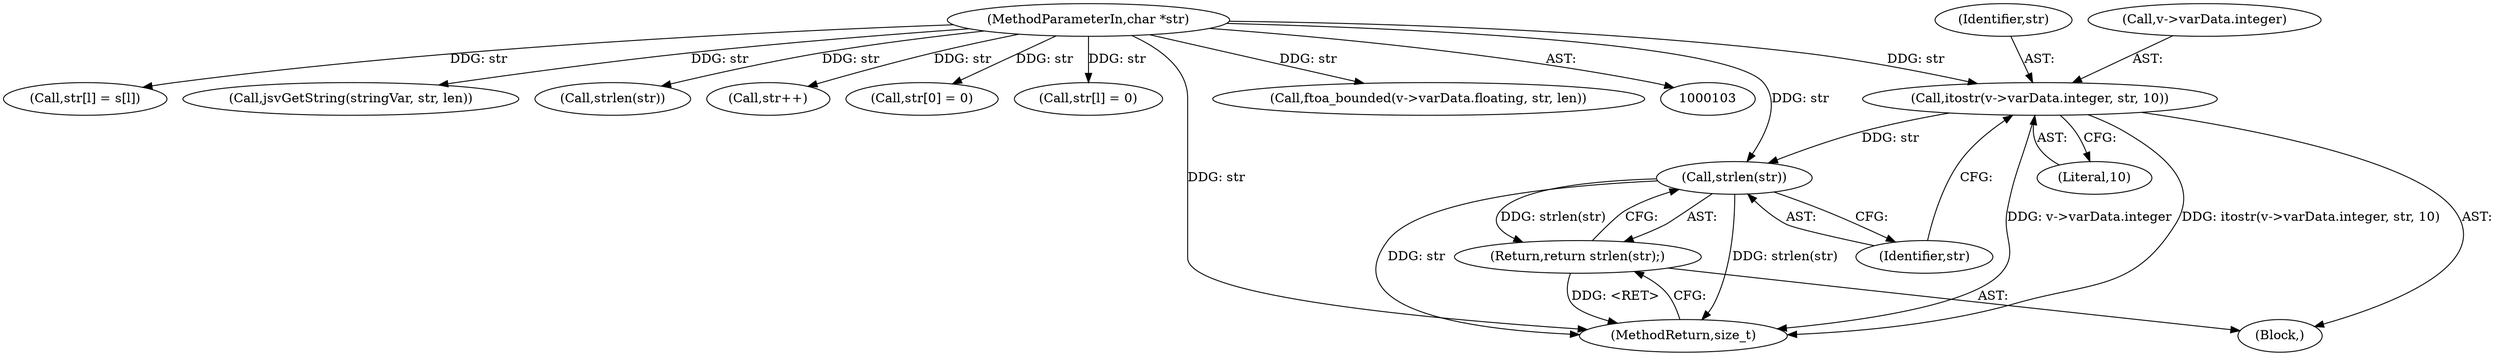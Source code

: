 digraph "0_Espruino_ce1924193862d58cb43d3d4d9dada710a8361b89@pointer" {
"1000155" [label="(Call,itostr(v->varData.integer, str, 10))"];
"1000105" [label="(MethodParameterIn,char *str)"];
"1000164" [label="(Call,strlen(str))"];
"1000163" [label="(Return,return strlen(str);)"];
"1000165" [label="(Identifier,str)"];
"1000164" [label="(Call,strlen(str))"];
"1000134" [label="(Call,str[l] = s[l])"];
"1000258" [label="(Call,jsvGetString(stringVar, str, len))"];
"1000163" [label="(Return,return strlen(str);)"];
"1000180" [label="(Call,strlen(str))"];
"1000161" [label="(Identifier,str)"];
"1000223" [label="(Call,str++)"];
"1000156" [label="(Call,v->varData.integer)"];
"1000105" [label="(MethodParameterIn,char *str)"];
"1000268" [label="(Call,str[0] = 0)"];
"1000154" [label="(Block,)"];
"1000143" [label="(Call,str[l] = 0)"];
"1000155" [label="(Call,itostr(v->varData.integer, str, 10))"];
"1000278" [label="(MethodReturn,size_t)"];
"1000171" [label="(Call,ftoa_bounded(v->varData.floating, str, len))"];
"1000162" [label="(Literal,10)"];
"1000155" -> "1000154"  [label="AST: "];
"1000155" -> "1000162"  [label="CFG: "];
"1000156" -> "1000155"  [label="AST: "];
"1000161" -> "1000155"  [label="AST: "];
"1000162" -> "1000155"  [label="AST: "];
"1000165" -> "1000155"  [label="CFG: "];
"1000155" -> "1000278"  [label="DDG: itostr(v->varData.integer, str, 10)"];
"1000155" -> "1000278"  [label="DDG: v->varData.integer"];
"1000105" -> "1000155"  [label="DDG: str"];
"1000155" -> "1000164"  [label="DDG: str"];
"1000105" -> "1000103"  [label="AST: "];
"1000105" -> "1000278"  [label="DDG: str"];
"1000105" -> "1000134"  [label="DDG: str"];
"1000105" -> "1000143"  [label="DDG: str"];
"1000105" -> "1000164"  [label="DDG: str"];
"1000105" -> "1000171"  [label="DDG: str"];
"1000105" -> "1000180"  [label="DDG: str"];
"1000105" -> "1000223"  [label="DDG: str"];
"1000105" -> "1000258"  [label="DDG: str"];
"1000105" -> "1000268"  [label="DDG: str"];
"1000164" -> "1000163"  [label="AST: "];
"1000164" -> "1000165"  [label="CFG: "];
"1000165" -> "1000164"  [label="AST: "];
"1000163" -> "1000164"  [label="CFG: "];
"1000164" -> "1000278"  [label="DDG: strlen(str)"];
"1000164" -> "1000278"  [label="DDG: str"];
"1000164" -> "1000163"  [label="DDG: strlen(str)"];
"1000163" -> "1000154"  [label="AST: "];
"1000278" -> "1000163"  [label="CFG: "];
"1000163" -> "1000278"  [label="DDG: <RET>"];
}
